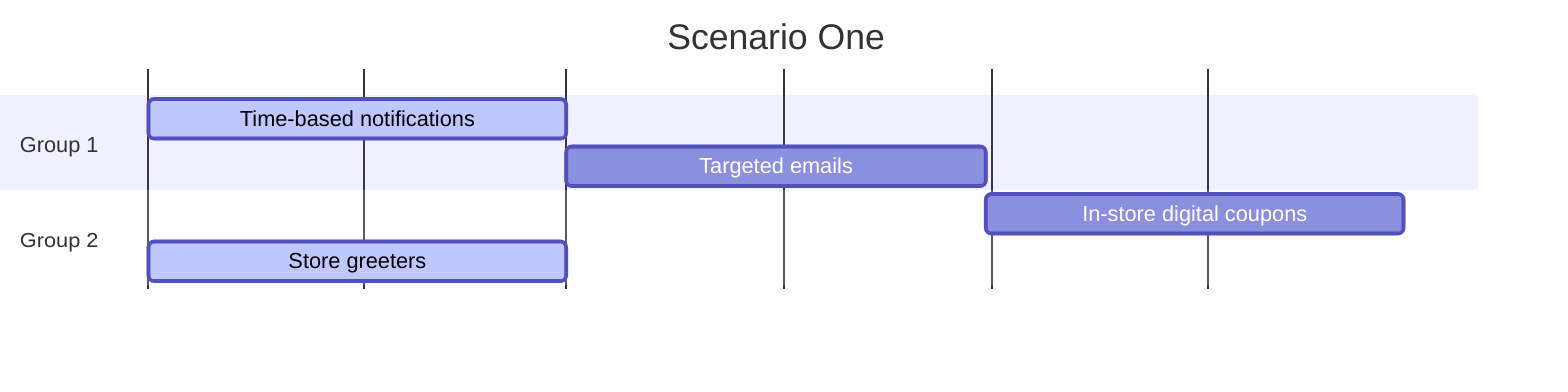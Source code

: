 gantt
    dateFormat DDD
    axisFormat %
    todayMarker off
    tickInterval 1month
    title Scenario One

    section Group 1
    Time-based notifications :active, a, 0, 60d
    Targeted emails : b, after a, 60d

    section Group 2
    In-store digital coupons : c, after b d, 60d
    Store greeters :active, d, 0, 60d